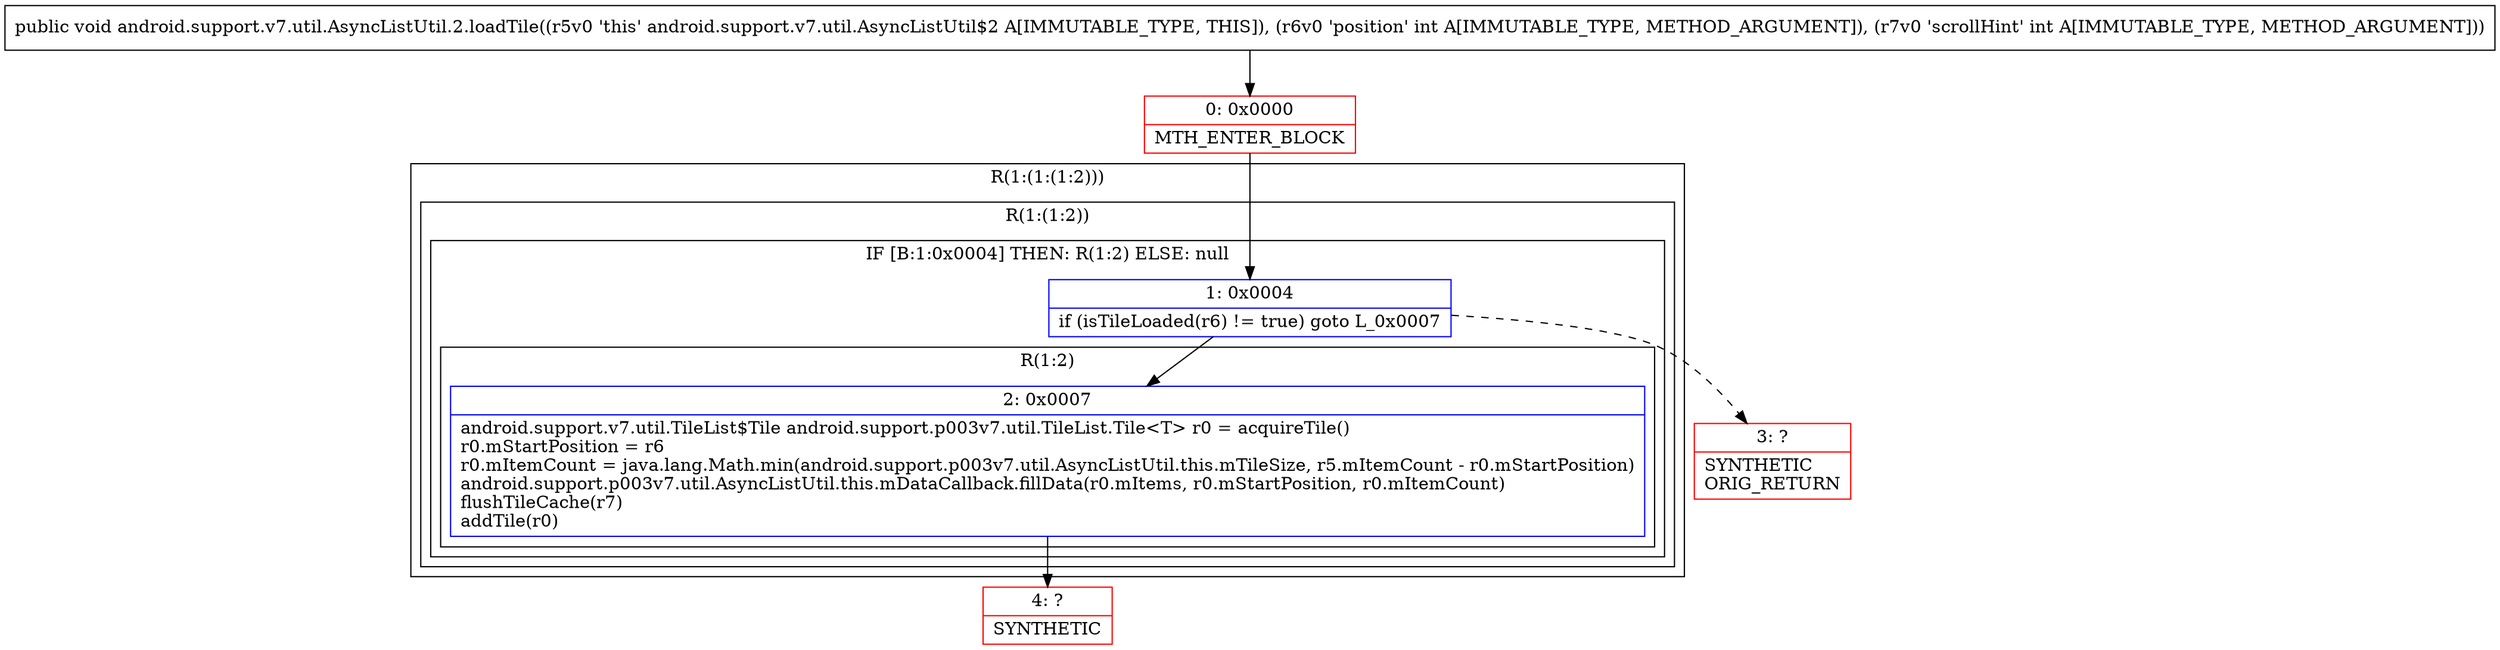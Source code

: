 digraph "CFG forandroid.support.v7.util.AsyncListUtil.2.loadTile(II)V" {
subgraph cluster_Region_1615880814 {
label = "R(1:(1:(1:2)))";
node [shape=record,color=blue];
subgraph cluster_Region_549241851 {
label = "R(1:(1:2))";
node [shape=record,color=blue];
subgraph cluster_IfRegion_507126468 {
label = "IF [B:1:0x0004] THEN: R(1:2) ELSE: null";
node [shape=record,color=blue];
Node_1 [shape=record,label="{1\:\ 0x0004|if (isTileLoaded(r6) != true) goto L_0x0007\l}"];
subgraph cluster_Region_432574870 {
label = "R(1:2)";
node [shape=record,color=blue];
Node_2 [shape=record,label="{2\:\ 0x0007|android.support.v7.util.TileList$Tile android.support.p003v7.util.TileList.Tile\<T\> r0 = acquireTile()\lr0.mStartPosition = r6\lr0.mItemCount = java.lang.Math.min(android.support.p003v7.util.AsyncListUtil.this.mTileSize, r5.mItemCount \- r0.mStartPosition)\landroid.support.p003v7.util.AsyncListUtil.this.mDataCallback.fillData(r0.mItems, r0.mStartPosition, r0.mItemCount)\lflushTileCache(r7)\laddTile(r0)\l}"];
}
}
}
}
Node_0 [shape=record,color=red,label="{0\:\ 0x0000|MTH_ENTER_BLOCK\l}"];
Node_3 [shape=record,color=red,label="{3\:\ ?|SYNTHETIC\lORIG_RETURN\l}"];
Node_4 [shape=record,color=red,label="{4\:\ ?|SYNTHETIC\l}"];
MethodNode[shape=record,label="{public void android.support.v7.util.AsyncListUtil.2.loadTile((r5v0 'this' android.support.v7.util.AsyncListUtil$2 A[IMMUTABLE_TYPE, THIS]), (r6v0 'position' int A[IMMUTABLE_TYPE, METHOD_ARGUMENT]), (r7v0 'scrollHint' int A[IMMUTABLE_TYPE, METHOD_ARGUMENT])) }"];
MethodNode -> Node_0;
Node_1 -> Node_2;
Node_1 -> Node_3[style=dashed];
Node_2 -> Node_4;
Node_0 -> Node_1;
}

